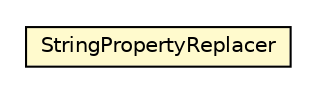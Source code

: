 #!/usr/local/bin/dot
#
# Class diagram 
# Generated by UMLGraph version R5_6_6-8-g8d7759 (http://www.umlgraph.org/)
#

digraph G {
	edge [fontname="Helvetica",fontsize=10,labelfontname="Helvetica",labelfontsize=10];
	node [fontname="Helvetica",fontsize=10,shape=plaintext];
	nodesep=0.25;
	ranksep=0.5;
	// org.dayatang.configuration.impl.StringPropertyReplacer
	c95420 [label=<<table title="org.dayatang.configuration.impl.StringPropertyReplacer" border="0" cellborder="1" cellspacing="0" cellpadding="2" port="p" bgcolor="lemonChiffon" href="./StringPropertyReplacer.html">
		<tr><td><table border="0" cellspacing="0" cellpadding="1">
<tr><td align="center" balign="center"> StringPropertyReplacer </td></tr>
		</table></td></tr>
		</table>>, URL="./StringPropertyReplacer.html", fontname="Helvetica", fontcolor="black", fontsize=10.0];
}

